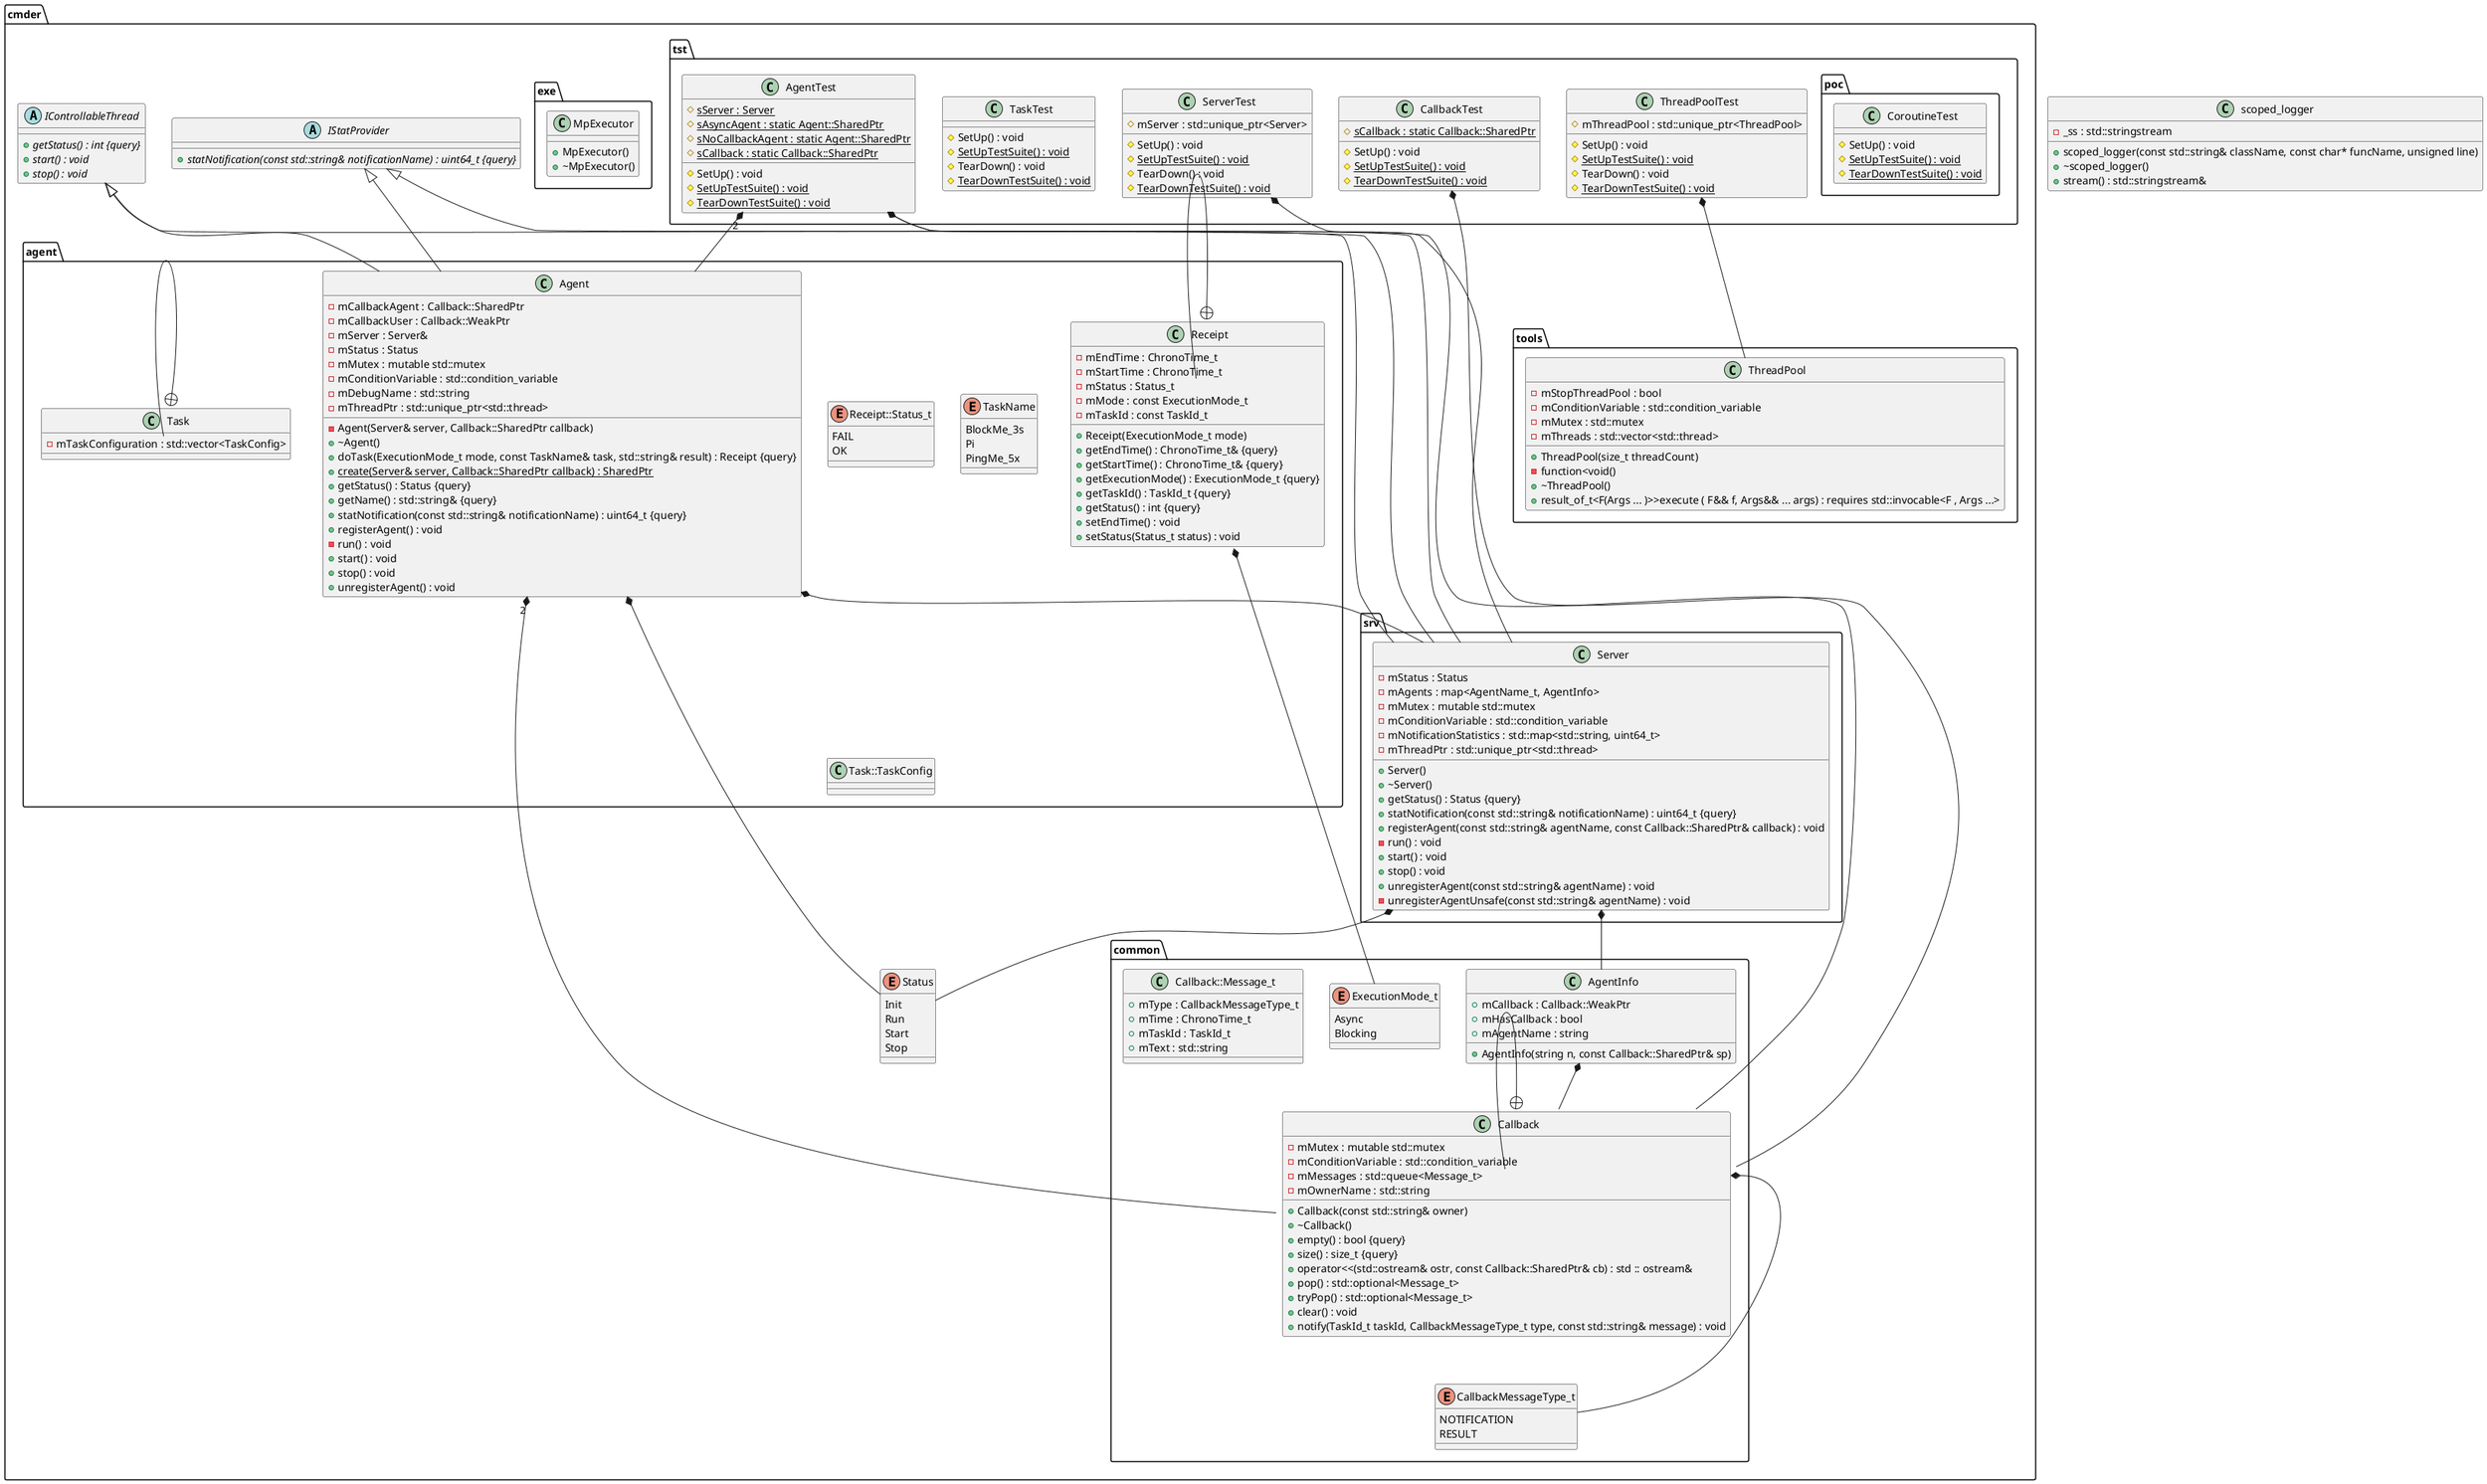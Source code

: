 @startuml





/' Objects '/

class scoped_logger {
	+scoped_logger(const std::string& className, const char* funcName, unsigned line)
	+~scoped_logger()
	-_ss : std::stringstream
	+stream() : std::stringstream&
}


namespace cmder {
	abstract class IControllableThread {
		+{abstract} getStatus() : int {query}
		+{abstract} start() : void
		+{abstract} stop() : void
	}

	abstract class IStatProvider {
		+{abstract} statNotification(const std::string& notificationName) : uint64_t {query}
	}

	enum Status {
		Init
		Run
		Start
		Stop
	}

	namespace tst {
		class AgentTest {
			#{static} sServer : Server
			#{static} sAsyncAgent : static Agent::SharedPtr
			#{static} sNoCallbackAgent : static Agent::SharedPtr
			#{static} sCallback : static Callback::SharedPtr
			#SetUp() : void
			#{static} SetUpTestSuite() : void
			#{static} TearDownTestSuite() : void
		}

		class CallbackTest {
			#{static} sCallback : static Callback::SharedPtr
			#SetUp() : void
			#{static} SetUpTestSuite() : void
			#{static} TearDownTestSuite() : void
		}

		class ServerTest {
			#mServer : std::unique_ptr<Server>
			#SetUp() : void
			#{static} SetUpTestSuite() : void
			#TearDown() : void
			#{static} TearDownTestSuite() : void
		}

		class TaskTest {
			#SetUp() : void
			#{static} SetUpTestSuite() : void
			#TearDown() : void
			#{static} TearDownTestSuite() : void
		}

		class ThreadPoolTest {
			#mThreadPool : std::unique_ptr<ThreadPool>
			#SetUp() : void
			#{static} SetUpTestSuite() : void
			#TearDown() : void
			#{static} TearDownTestSuite() : void
		}

		namespace poc {
			class CoroutineTest {
				#SetUp() : void
				#{static} SetUpTestSuite() : void
				#{static} TearDownTestSuite() : void
			}
		}
	}

	namespace tools {
		class ThreadPool {
			+ThreadPool(size_t threadCount)
			-function<void()
			+~ThreadPool()
			-mStopThreadPool : bool
			+result_of_t<F(Args ... )>>execute ( F&& f, Args&& ... args) : requires std::invocable<F , Args ...>
			-mConditionVariable : std::condition_variable
			-mMutex : std::mutex
			-mThreads : std::vector<std::thread>
		}
	}

	namespace srv {
		class Server {
			+Server()
			+~Server()
			+getStatus() : Status {query}
			-mStatus : Status
			-mAgents : map<AgentName_t, AgentInfo>
			-mMutex : mutable std::mutex
			-mConditionVariable : std::condition_variable
			-mNotificationStatistics : std::map<std::string, uint64_t>
			-mThreadPtr : std::unique_ptr<std::thread>
			+statNotification(const std::string& notificationName) : uint64_t {query}
			+registerAgent(const std::string& agentName, const Callback::SharedPtr& callback) : void
			-run() : void
			+start() : void
			+stop() : void
			+unregisterAgent(const std::string& agentName) : void
			-unregisterAgentUnsafe(const std::string& agentName) : void
		}
	}

	namespace exe {
		class MpExecutor {
			+MpExecutor()
			+~MpExecutor()
		}
	}

	namespace common {
		class Callback {
			+Callback(const std::string& owner)
			+~Callback()
			+empty() : bool {query}
			-mMutex : mutable std::mutex
			+size() : size_t {query}
			+operator<<(std::ostream& ostr, const Callback::SharedPtr& cb) : std :: ostream&
			-mConditionVariable : std::condition_variable
			+pop() : std::optional<Message_t>
			+tryPop() : std::optional<Message_t>
			-mMessages : std::queue<Message_t>
			-mOwnerName : std::string
			+clear() : void
			+notify(TaskId_t taskId, CallbackMessageType_t type, const std::string& message) : void
		}

		enum CallbackMessageType_t {
			NOTIFICATION
			RESULT
		}

		enum ExecutionMode_t {
			Async
			Blocking
		}

		class AgentInfo {
			+AgentInfo(string n, const Callback::SharedPtr& sp)
			+mCallback : Callback::WeakPtr
			+mHasCallback : bool
			+mAgentName : string
		}

		class Callback::Message_t {
			+mType : CallbackMessageType_t
			+mTime : ChronoTime_t
			+mTaskId : TaskId_t
			+mText : std::string
		}
	}

	namespace agent {
		class Agent {
			-Agent(Server& server, Callback::SharedPtr callback)
			+~Agent()
			-mCallbackAgent : Callback::SharedPtr
			-mCallbackUser : Callback::WeakPtr
			+doTask(ExecutionMode_t mode, const TaskName& task, std::string& result) : Receipt {query}
			-mServer : Server&
			+{static} create(Server& server, Callback::SharedPtr callback) : SharedPtr
			+getStatus() : Status {query}
			-mStatus : Status
			-mMutex : mutable std::mutex
			-mConditionVariable : std::condition_variable
			-mDebugName : std::string
			+getName() : std::string& {query}
			-mThreadPtr : std::unique_ptr<std::thread>
			+statNotification(const std::string& notificationName) : uint64_t {query}
			+registerAgent() : void
			-run() : void
			+start() : void
			+stop() : void
			+unregisterAgent() : void
		}

		class Receipt {
			+Receipt(ExecutionMode_t mode)
			-mEndTime : ChronoTime_t
			-mStartTime : ChronoTime_t
			+getEndTime() : ChronoTime_t& {query}
			+getStartTime() : ChronoTime_t& {query}
			+getExecutionMode() : ExecutionMode_t {query}
			-mStatus : Status_t
			+getTaskId() : TaskId_t {query}
			-mMode : const ExecutionMode_t
			-mTaskId : const TaskId_t
			+getStatus() : int {query}
			+setEndTime() : void
			+setStatus(Status_t status) : void
		}

		class Task {
			-mTaskConfiguration : std::vector<TaskConfig>
		}

		enum Receipt::Status_t {
			FAIL
			OK
		}

		enum TaskName {
			BlockMe_3s
			Pi
			PingMe_5x
		}

		class Task::TaskConfig {
		}
	}
}





/' Inheritance relationships '/

cmder.IControllableThread <|-- cmder.agent.Agent


cmder.IControllableThread <|-- cmder.srv.Server


cmder.IStatProvider <|-- cmder.agent.Agent


cmder.IStatProvider <|-- cmder.srv.Server





/' Aggregation relationships '/

cmder.agent.Agent "2" *-- cmder.common.Callback


cmder.agent.Agent *-- cmder.srv.Server


cmder.agent.Agent *-- cmder.Status


cmder.common.AgentInfo *-- cmder.common.Callback


cmder.tst.AgentTest "2" *-- cmder.agent.Agent


cmder.tst.AgentTest *-- cmder.common.Callback


cmder.tst.AgentTest *-- cmder.srv.Server


cmder.common.Callback::Message_t *-- cmder.common.CallbackMessageType_t


cmder.tst.CallbackTest *-- cmder.common.Callback


cmder.agent.Receipt *-- cmder.common.ExecutionMode_t


cmder.srv.Server *-- cmder.common.AgentInfo


cmder.srv.Server *-- cmder.Status


cmder.tst.ServerTest *-- cmder.srv.Server


cmder.tst.ThreadPoolTest *-- cmder.tools.ThreadPool






/' Nested objects '/

cmder.common.Callback +-- cmder.common.Callback::Message_t


cmder.agent.Receipt +-- cmder.agent.Receipt::Status_t


cmder.agent.Task +-- cmder.agent.Task::TaskConfig




@enduml
